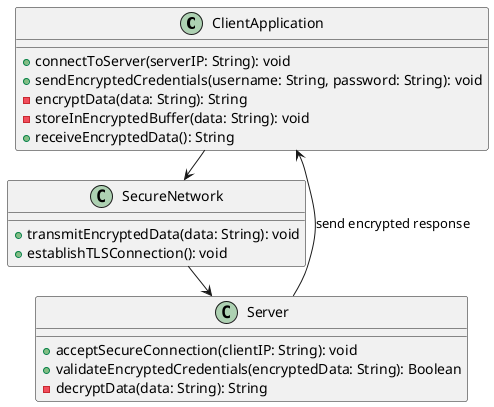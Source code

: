 @startuml "Modicon Correct"
class ClientApplication {
  +connectToServer(serverIP: String): void
  +sendEncryptedCredentials(username: String, password: String): void
  -encryptData(data: String): String
  -storeInEncryptedBuffer(data: String): void
  +receiveEncryptedData(): String
}

class Server {
  +acceptSecureConnection(clientIP: String): void
  +validateEncryptedCredentials(encryptedData: String): Boolean
  -decryptData(data: String): String
}

class SecureNetwork {
  +transmitEncryptedData(data: String): void
  +establishTLSConnection(): void
}

ClientApplication -> SecureNetwork : transmitEncryptedData(encryptedCredentials)
SecureNetwork -> Server : transmitEncryptedData(encryptedCredentials)
Server --> ClientApplication : send encrypted response
